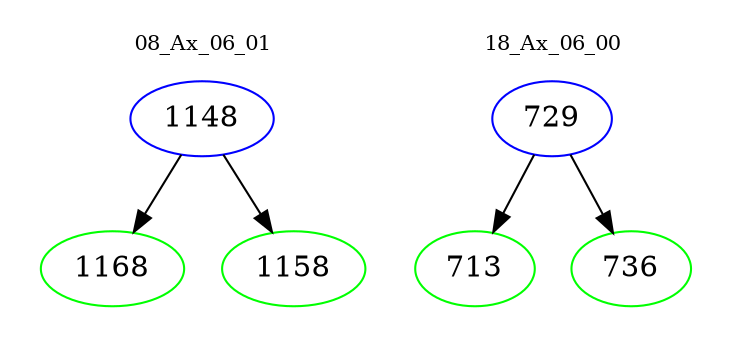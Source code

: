 digraph{
subgraph cluster_0 {
color = white
label = "08_Ax_06_01";
fontsize=10;
T0_1148 [label="1148", color="blue"]
T0_1148 -> T0_1168 [color="black"]
T0_1168 [label="1168", color="green"]
T0_1148 -> T0_1158 [color="black"]
T0_1158 [label="1158", color="green"]
}
subgraph cluster_1 {
color = white
label = "18_Ax_06_00";
fontsize=10;
T1_729 [label="729", color="blue"]
T1_729 -> T1_713 [color="black"]
T1_713 [label="713", color="green"]
T1_729 -> T1_736 [color="black"]
T1_736 [label="736", color="green"]
}
}
